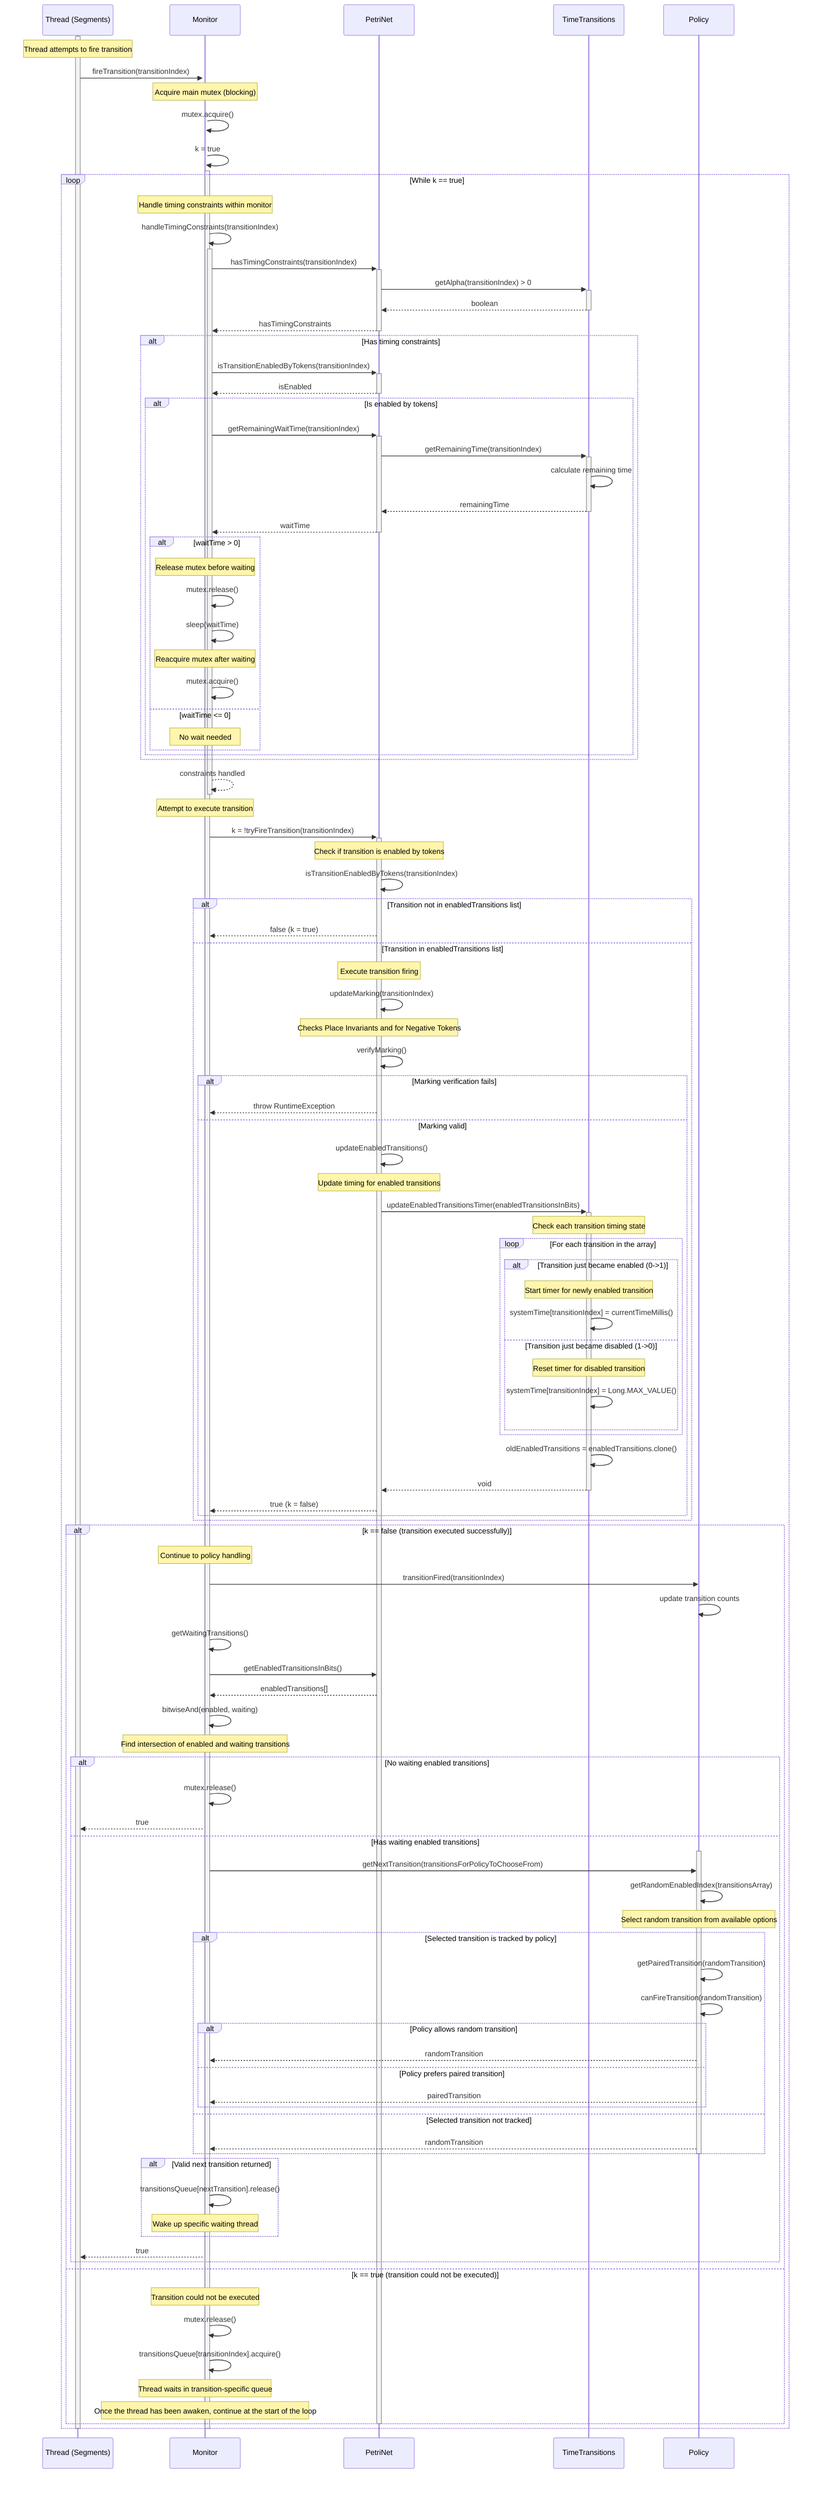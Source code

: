 sequenceDiagram
    participant Thread as Thread (Segments)
    participant Monitor
    participant PetriNet
    participant TimeTransitions
    participant Policy

    activate Thread
    
    Note over Thread: Thread attempts to fire transition
    
    Thread->>+Monitor: fireTransition(transitionIndex)
    
    Note over Monitor: Acquire main mutex (blocking)
    Monitor->>Monitor: mutex.acquire()
    Monitor->>Monitor: k = true
    activate Monitor
    
    loop While k == true
        Note over Monitor: Handle timing constraints within monitor
        Monitor->>+Monitor: handleTimingConstraints(transitionIndex)
        
        Monitor->>+PetriNet: hasTimingConstraints(transitionIndex)
        PetriNet->>+TimeTransitions: getAlpha(transitionIndex) > 0
        TimeTransitions-->>-PetriNet: boolean
        PetriNet-->>-Monitor: hasTimingConstraints
        
        alt Has timing constraints
            Monitor->>+PetriNet: isTransitionEnabledByTokens(transitionIndex)
            PetriNet-->>-Monitor: isEnabled
            
            alt Is enabled by tokens
                Monitor->>+PetriNet: getRemainingWaitTime(transitionIndex)
                PetriNet->>+TimeTransitions: getRemainingTime(transitionIndex)
                TimeTransitions->>TimeTransitions: calculate remaining time
                TimeTransitions-->>-PetriNet: remainingTime
                PetriNet-->>-Monitor: waitTime
                
                alt waitTime > 0
                    Note over Monitor: Release mutex before waiting
                    Monitor->>Monitor: mutex.release()
                    Monitor->>Monitor: sleep(waitTime)
                    Note over Monitor: Reacquire mutex after waiting
                    Monitor->>Monitor: mutex.acquire()
                else waitTime <= 0
                    Note over Monitor: No wait needed
                end
            end
        end
        
        Monitor-->>-Monitor: constraints handled
        
        Note over Monitor: Attempt to execute transition
        Monitor->>+PetriNet: k = !tryFireTransition(transitionIndex)
        
        Note over PetriNet: Check if transition is enabled by tokens
        PetriNet->>PetriNet: isTransitionEnabledByTokens(transitionIndex)
        
        alt Transition not in enabledTransitions list
            PetriNet-->>Monitor: false (k = true)
        else Transition in enabledTransitions list
            Note over PetriNet: Execute transition firing
            PetriNet->>PetriNet: updateMarking(transitionIndex)
            Note over PetriNet: Checks Place Invariants and for Negative Tokens
            PetriNet->>PetriNet: verifyMarking()
            
            alt Marking verification fails
                PetriNet-->>Monitor: throw RuntimeException
            else Marking valid
                PetriNet->>PetriNet: updateEnabledTransitions()
                
                Note over PetriNet: Update timing for enabled transitions
                PetriNet->>+TimeTransitions: updateEnabledTransitionsTimer(enabledTransitionsInBits)
                
                Note over TimeTransitions: Check each transition timing state
                loop For each transition in the array                    
                    alt Transition just became enabled (0->1)
                        Note over TimeTransitions: Start timer for newly enabled transition
                        TimeTransitions->>TimeTransitions: systemTime[transitionIndex] = currentTimeMillis()                        
                    else Transition just became disabled (1->0)
                        Note over TimeTransitions: Reset timer for disabled transition
                        TimeTransitions->>TimeTransitions: systemTime[transitionIndex] = Long.MAX_VALUE()
                    end
                end
                
                TimeTransitions->>TimeTransitions: oldEnabledTransitions = enabledTransitions.clone()
                TimeTransitions-->>-PetriNet: void 
                PetriNet-->>Monitor: true (k = false)
            end
            
        end
        
        alt k == false (transition executed successfully)
            Note over Monitor: Continue to policy handling
            Monitor->>Policy: transitionFired(transitionIndex)
            Policy->>Policy: update transition counts
            
            Monitor->>Monitor: getWaitingTransitions()
            Monitor->>PetriNet: getEnabledTransitionsInBits()
            PetriNet-->>Monitor: enabledTransitions[]
            Monitor->>Monitor: bitwiseAnd(enabled, waiting)
            Note over Monitor: Find intersection of enabled and waiting transitions
            
            alt No waiting enabled transitions
                Monitor->>Monitor: mutex.release()
                Monitor-->>Thread: true
            else Has waiting enabled transitions
                activate Policy
                Monitor->>Policy: getNextTransition(transitionsForPolicyToChooseFrom)
                
                Policy->>Policy: getRandomEnabledIndex(transitionsArray)
                Note over Policy: Select random transition from available options
                
                alt Selected transition is tracked by policy
                    Policy->>Policy: getPairedTransition(randomTransition)
                    Policy->>Policy: canFireTransition(randomTransition)
                    
                    alt Policy allows random transition
                        Policy-->>Monitor: randomTransition
                    else Policy prefers paired transition
                        Policy-->>Monitor: pairedTransition
                    end
                else Selected transition not tracked
                    Policy-->>Monitor: randomTransition
                end
                deactivate Policy
                
                alt Valid next transition returned
                    Monitor->>Monitor: transitionsQueue[nextTransition].release()
                    Note over Monitor: Wake up specific waiting thread
                end
                
                Monitor-->>Thread: true
            end
        else k == true (transition could not be executed)
            Note over Monitor: Transition could not be executed
            Monitor->>Monitor: mutex.release()
            Monitor->>Monitor: transitionsQueue[transitionIndex].acquire()
            Note over Monitor: Thread waits in transition-specific queue
            Note over Monitor: Once the thread has been awaken, continue at the start of the loop     
        end
        deactivate PetriNet
    end
    
    deactivate Monitor
    deactivate Thread